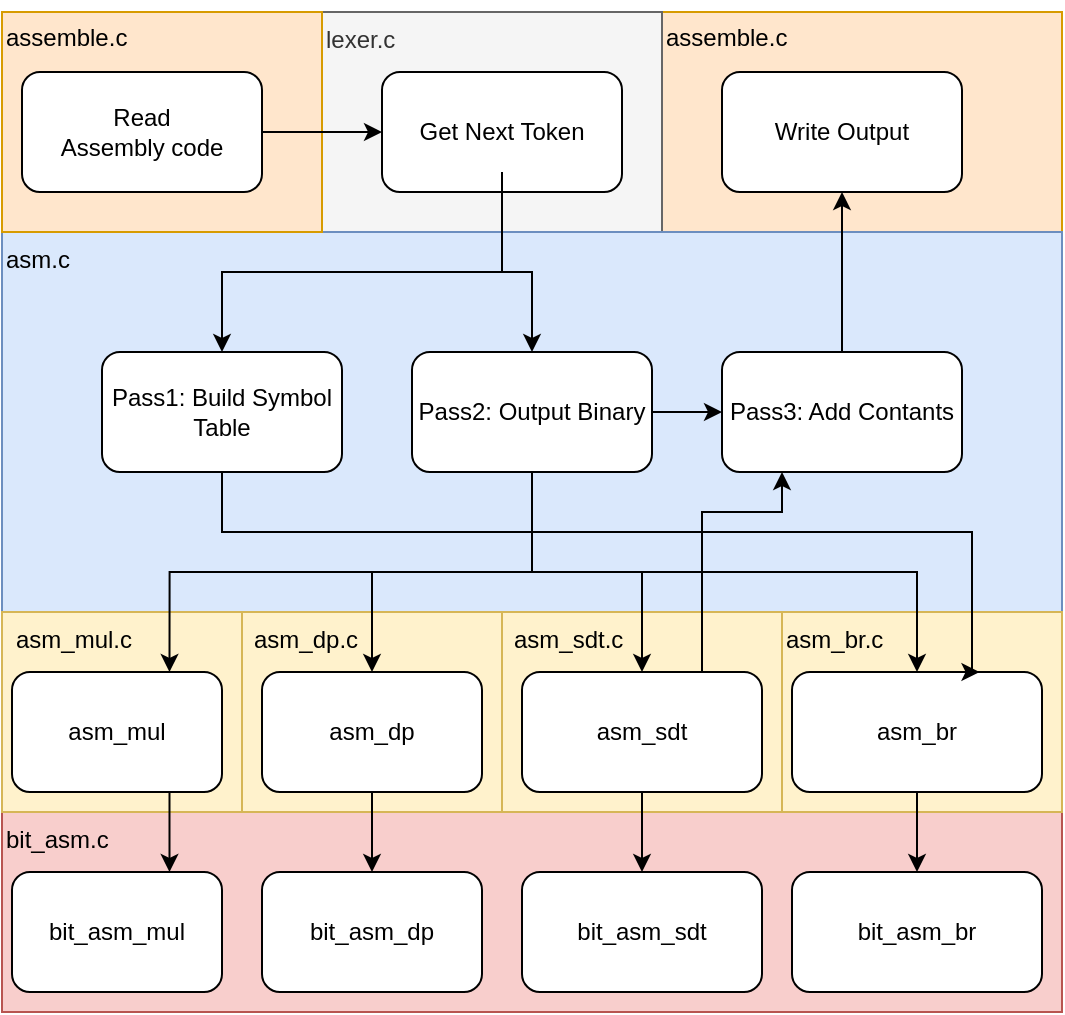 <mxfile version="20.0.3" type="device"><diagram id="C_jo3h-X6TM8qsTMV6jf" name="Page-1"><mxGraphModel dx="1046" dy="469" grid="1" gridSize="10" guides="1" tooltips="1" connect="1" arrows="1" fold="1" page="1" pageScale="1" pageWidth="827" pageHeight="1169" math="0" shadow="0"><root><mxCell id="0"/><mxCell id="1" parent="0"/><mxCell id="cLnw1a077Nz1bNlGWd-D-7" value="&lt;div align=&quot;left&quot;&gt;bit_asm.c&lt;/div&gt;" style="whiteSpace=wrap;html=1;fillColor=#f8cecc;strokeColor=#b85450;align=left;verticalAlign=top;" vertex="1" parent="1"><mxGeometry x="40" y="430" width="530" height="100" as="geometry"/></mxCell><mxCell id="cLnw1a077Nz1bNlGWd-D-21" value="&lt;p style=&quot;line-height: 1.2;&quot;&gt;assemble.c&lt;/p&gt;" style="rounded=0;whiteSpace=wrap;html=1;fillColor=#ffe6cc;strokeColor=#d79b00;align=left;horizontal=1;verticalAlign=top;spacingTop=-13;" vertex="1" parent="1"><mxGeometry x="370" y="30" width="200" height="110" as="geometry"/></mxCell><mxCell id="RNYGVFlJKb6heI3DcWY1-83" value="lexer.c" style="rounded=0;whiteSpace=wrap;html=1;fontSize=12;fillColor=#f5f5f5;fontColor=#333333;strokeColor=#666666;align=left;verticalAlign=top;" parent="1" vertex="1"><mxGeometry x="200" y="30" width="170" height="110" as="geometry"/></mxCell><mxCell id="RNYGVFlJKb6heI3DcWY1-68" value="asm.c" style="rounded=0;whiteSpace=wrap;html=1;fontSize=12;fillColor=#dae8fc;strokeColor=#6c8ebf;verticalAlign=top;align=left;" parent="1" vertex="1"><mxGeometry x="40" y="140" width="530" height="190" as="geometry"/></mxCell><mxCell id="RNYGVFlJKb6heI3DcWY1-58" value="asm_mul.c" style="rounded=0;whiteSpace=wrap;html=1;fontSize=12;fillColor=#fff2cc;strokeColor=#d6b656;align=left;verticalAlign=top;spacing=2;spacingLeft=5;" parent="1" vertex="1"><mxGeometry x="40" y="330" width="120" height="100" as="geometry"/></mxCell><mxCell id="RNYGVFlJKb6heI3DcWY1-57" value="asm_br.c" style="rounded=0;whiteSpace=wrap;html=1;fontSize=12;fillColor=#fff2cc;strokeColor=#d6b656;align=left;verticalAlign=top;" parent="1" vertex="1"><mxGeometry x="430" y="330" width="140" height="100" as="geometry"/></mxCell><mxCell id="RNYGVFlJKb6heI3DcWY1-56" value="asm_sdt.c" style="rounded=0;whiteSpace=wrap;html=1;fontSize=12;fillColor=#fff2cc;strokeColor=#d6b656;align=left;verticalAlign=top;spacingLeft=4;" parent="1" vertex="1"><mxGeometry x="290" y="330" width="140" height="100" as="geometry"/></mxCell><mxCell id="RNYGVFlJKb6heI3DcWY1-55" value="asm_dp.c" style="rounded=0;whiteSpace=wrap;html=1;fontSize=12;fillColor=#fff2cc;strokeColor=#d6b656;align=left;verticalAlign=top;spacingLeft=4;" parent="1" vertex="1"><mxGeometry x="160" y="330" width="130" height="100" as="geometry"/></mxCell><mxCell id="RNYGVFlJKb6heI3DcWY1-41" value="&lt;p style=&quot;line-height: 1.2;&quot;&gt;assemble.c&lt;/p&gt;" style="rounded=0;whiteSpace=wrap;html=1;fillColor=#ffe6cc;strokeColor=#d79b00;align=left;horizontal=1;verticalAlign=top;spacingTop=-13;" parent="1" vertex="1"><mxGeometry x="40" y="30" width="160" height="110" as="geometry"/></mxCell><mxCell id="RNYGVFlJKb6heI3DcWY1-21" value="Read &lt;br&gt;Assembly code" style="rounded=1;whiteSpace=wrap;html=1;" parent="1" vertex="1"><mxGeometry x="50" y="60" width="120" height="60" as="geometry"/></mxCell><mxCell id="cLnw1a077Nz1bNlGWd-D-28" style="edgeStyle=none;rounded=0;orthogonalLoop=1;jettySize=auto;html=1;exitX=0.5;exitY=1;exitDx=0;exitDy=0;entryX=0.5;entryY=0;entryDx=0;entryDy=0;" edge="1" parent="1" source="RNYGVFlJKb6heI3DcWY1-28" target="cLnw1a077Nz1bNlGWd-D-10"><mxGeometry relative="1" as="geometry"/></mxCell><mxCell id="RNYGVFlJKb6heI3DcWY1-28" value="asm_dp" style="rounded=1;whiteSpace=wrap;html=1;" parent="1" vertex="1"><mxGeometry x="170" y="360" width="110" height="60" as="geometry"/></mxCell><mxCell id="cLnw1a077Nz1bNlGWd-D-24" style="edgeStyle=orthogonalEdgeStyle;rounded=0;orthogonalLoop=1;jettySize=auto;html=1;exitX=0.75;exitY=1;exitDx=0;exitDy=0;entryX=0.75;entryY=0;entryDx=0;entryDy=0;" edge="1" parent="1" source="RNYGVFlJKb6heI3DcWY1-29" target="cLnw1a077Nz1bNlGWd-D-9"><mxGeometry relative="1" as="geometry"/></mxCell><mxCell id="RNYGVFlJKb6heI3DcWY1-29" value="asm_mul" style="rounded=1;whiteSpace=wrap;html=1;" parent="1" vertex="1"><mxGeometry x="45" y="360" width="105" height="60" as="geometry"/></mxCell><mxCell id="cLnw1a077Nz1bNlGWd-D-20" style="edgeStyle=orthogonalEdgeStyle;rounded=0;orthogonalLoop=1;jettySize=auto;html=1;exitX=0.75;exitY=0;exitDx=0;exitDy=0;entryX=0.25;entryY=1;entryDx=0;entryDy=0;" edge="1" parent="1" source="RNYGVFlJKb6heI3DcWY1-30" target="RNYGVFlJKb6heI3DcWY1-64"><mxGeometry relative="1" as="geometry"><Array as="points"><mxPoint x="390" y="280"/><mxPoint x="430" y="280"/></Array></mxGeometry></mxCell><mxCell id="cLnw1a077Nz1bNlGWd-D-29" style="edgeStyle=none;rounded=0;orthogonalLoop=1;jettySize=auto;html=1;exitX=0.5;exitY=1;exitDx=0;exitDy=0;entryX=0.5;entryY=0;entryDx=0;entryDy=0;" edge="1" parent="1" source="RNYGVFlJKb6heI3DcWY1-30" target="cLnw1a077Nz1bNlGWd-D-8"><mxGeometry relative="1" as="geometry"/></mxCell><mxCell id="RNYGVFlJKb6heI3DcWY1-30" value="asm_sdt" style="rounded=1;whiteSpace=wrap;html=1;" parent="1" vertex="1"><mxGeometry x="300" y="360" width="120" height="60" as="geometry"/></mxCell><mxCell id="RNYGVFlJKb6heI3DcWY1-31" value="asm_br" style="rounded=1;whiteSpace=wrap;html=1;" parent="1" vertex="1"><mxGeometry x="435" y="360" width="125" height="60" as="geometry"/></mxCell><mxCell id="cLnw1a077Nz1bNlGWd-D-23" style="edgeStyle=orthogonalEdgeStyle;rounded=0;orthogonalLoop=1;jettySize=auto;html=1;exitX=0.5;exitY=0;exitDx=0;exitDy=0;entryX=0.5;entryY=1;entryDx=0;entryDy=0;" edge="1" parent="1" source="RNYGVFlJKb6heI3DcWY1-64" target="cLnw1a077Nz1bNlGWd-D-22"><mxGeometry relative="1" as="geometry"/></mxCell><mxCell id="RNYGVFlJKb6heI3DcWY1-64" value="Pass3: Add Contants" style="rounded=1;whiteSpace=wrap;html=1;fontSize=12;" parent="1" vertex="1"><mxGeometry x="400" y="200" width="120" height="60" as="geometry"/></mxCell><mxCell id="RNYGVFlJKb6heI3DcWY1-70" value="Get Next Token" style="rounded=1;whiteSpace=wrap;html=1;fontSize=12;" parent="1" vertex="1"><mxGeometry x="230" y="60" width="120" height="60" as="geometry"/></mxCell><mxCell id="RNYGVFlJKb6heI3DcWY1-71" value="" style="endArrow=classic;html=1;rounded=0;fontSize=12;" parent="1" source="RNYGVFlJKb6heI3DcWY1-21" target="RNYGVFlJKb6heI3DcWY1-70" edge="1"><mxGeometry width="50" height="50" relative="1" as="geometry"><mxPoint x="-10" y="130" as="sourcePoint"/><mxPoint x="40" y="80" as="targetPoint"/></mxGeometry></mxCell><mxCell id="RNYGVFlJKb6heI3DcWY1-72" value="" style="endArrow=classic;html=1;rounded=0;fontSize=12;exitX=0.5;exitY=1;exitDx=0;exitDy=0;entryX=0.5;entryY=0;entryDx=0;entryDy=0;edgeStyle=orthogonalEdgeStyle;" parent="1" source="RNYGVFlJKb6heI3DcWY1-70" target="cLnw1a077Nz1bNlGWd-D-1" edge="1"><mxGeometry width="50" height="50" relative="1" as="geometry"><mxPoint x="430" y="110" as="sourcePoint"/><mxPoint x="460" y="160" as="targetPoint"/></mxGeometry></mxCell><mxCell id="cLnw1a077Nz1bNlGWd-D-18" style="edgeStyle=orthogonalEdgeStyle;rounded=0;orthogonalLoop=1;jettySize=auto;html=1;exitX=0.5;exitY=1;exitDx=0;exitDy=0;entryX=0.75;entryY=0;entryDx=0;entryDy=0;" edge="1" parent="1" source="cLnw1a077Nz1bNlGWd-D-1" target="RNYGVFlJKb6heI3DcWY1-31"><mxGeometry relative="1" as="geometry"><Array as="points"><mxPoint x="150" y="290"/><mxPoint x="525" y="290"/></Array></mxGeometry></mxCell><mxCell id="cLnw1a077Nz1bNlGWd-D-1" value="Pass1: Build Symbol Table" style="rounded=1;whiteSpace=wrap;html=1;" vertex="1" parent="1"><mxGeometry x="90" y="200" width="120" height="60" as="geometry"/></mxCell><mxCell id="cLnw1a077Nz1bNlGWd-D-14" style="edgeStyle=orthogonalEdgeStyle;rounded=0;orthogonalLoop=1;jettySize=auto;html=1;exitX=0.5;exitY=1;exitDx=0;exitDy=0;entryX=0.75;entryY=0;entryDx=0;entryDy=0;" edge="1" parent="1" source="cLnw1a077Nz1bNlGWd-D-2" target="RNYGVFlJKb6heI3DcWY1-29"><mxGeometry relative="1" as="geometry"/></mxCell><mxCell id="cLnw1a077Nz1bNlGWd-D-15" style="edgeStyle=orthogonalEdgeStyle;rounded=0;orthogonalLoop=1;jettySize=auto;html=1;exitX=0.5;exitY=1;exitDx=0;exitDy=0;" edge="1" parent="1" source="cLnw1a077Nz1bNlGWd-D-2" target="RNYGVFlJKb6heI3DcWY1-28"><mxGeometry relative="1" as="geometry"/></mxCell><mxCell id="cLnw1a077Nz1bNlGWd-D-16" style="edgeStyle=orthogonalEdgeStyle;rounded=0;orthogonalLoop=1;jettySize=auto;html=1;exitX=0.5;exitY=1;exitDx=0;exitDy=0;" edge="1" parent="1" source="cLnw1a077Nz1bNlGWd-D-2" target="RNYGVFlJKb6heI3DcWY1-30"><mxGeometry relative="1" as="geometry"/></mxCell><mxCell id="cLnw1a077Nz1bNlGWd-D-17" style="edgeStyle=orthogonalEdgeStyle;rounded=0;orthogonalLoop=1;jettySize=auto;html=1;exitX=0.5;exitY=1;exitDx=0;exitDy=0;" edge="1" parent="1" source="cLnw1a077Nz1bNlGWd-D-2" target="RNYGVFlJKb6heI3DcWY1-31"><mxGeometry relative="1" as="geometry"/></mxCell><mxCell id="cLnw1a077Nz1bNlGWd-D-2" value="Pass2: Output Binary" style="rounded=1;whiteSpace=wrap;html=1;" vertex="1" parent="1"><mxGeometry x="245" y="200" width="120" height="60" as="geometry"/></mxCell><mxCell id="cLnw1a077Nz1bNlGWd-D-5" value="" style="endArrow=classic;html=1;rounded=0;exitX=1;exitY=0.5;exitDx=0;exitDy=0;entryX=0;entryY=0.5;entryDx=0;entryDy=0;" edge="1" parent="1" source="cLnw1a077Nz1bNlGWd-D-2" target="RNYGVFlJKb6heI3DcWY1-64"><mxGeometry width="50" height="50" relative="1" as="geometry"><mxPoint x="380" y="240" as="sourcePoint"/><mxPoint x="430" y="190" as="targetPoint"/></mxGeometry></mxCell><mxCell id="cLnw1a077Nz1bNlGWd-D-8" value="bit_asm_sdt" style="rounded=1;whiteSpace=wrap;html=1;" vertex="1" parent="1"><mxGeometry x="300" y="460" width="120" height="60" as="geometry"/></mxCell><mxCell id="cLnw1a077Nz1bNlGWd-D-9" value="bit_asm_mul" style="rounded=1;whiteSpace=wrap;html=1;" vertex="1" parent="1"><mxGeometry x="45" y="460" width="105" height="60" as="geometry"/></mxCell><mxCell id="cLnw1a077Nz1bNlGWd-D-10" value="bit_asm_dp" style="rounded=1;whiteSpace=wrap;html=1;" vertex="1" parent="1"><mxGeometry x="170" y="460" width="110" height="60" as="geometry"/></mxCell><mxCell id="cLnw1a077Nz1bNlGWd-D-32" style="edgeStyle=none;rounded=0;orthogonalLoop=1;jettySize=auto;html=1;exitX=0.5;exitY=0;exitDx=0;exitDy=0;entryX=0.5;entryY=1;entryDx=0;entryDy=0;startArrow=classic;startFill=1;endArrow=none;endFill=0;" edge="1" parent="1" source="cLnw1a077Nz1bNlGWd-D-11" target="RNYGVFlJKb6heI3DcWY1-31"><mxGeometry relative="1" as="geometry"/></mxCell><mxCell id="cLnw1a077Nz1bNlGWd-D-11" value="bit_asm_br" style="rounded=1;whiteSpace=wrap;html=1;" vertex="1" parent="1"><mxGeometry x="435" y="460" width="125" height="60" as="geometry"/></mxCell><mxCell id="cLnw1a077Nz1bNlGWd-D-12" value="" style="endArrow=classic;html=1;rounded=0;fontSize=12;entryX=0.5;entryY=0;entryDx=0;entryDy=0;edgeStyle=orthogonalEdgeStyle;" edge="1" parent="1" target="cLnw1a077Nz1bNlGWd-D-2"><mxGeometry width="50" height="50" relative="1" as="geometry"><mxPoint x="290" y="110" as="sourcePoint"/><mxPoint x="160" y="210" as="targetPoint"/><Array as="points"><mxPoint x="290" y="160"/><mxPoint x="305" y="160"/></Array></mxGeometry></mxCell><mxCell id="cLnw1a077Nz1bNlGWd-D-22" value="Write Output" style="rounded=1;whiteSpace=wrap;html=1;" vertex="1" parent="1"><mxGeometry x="400" y="60" width="120" height="60" as="geometry"/></mxCell></root></mxGraphModel></diagram></mxfile>
